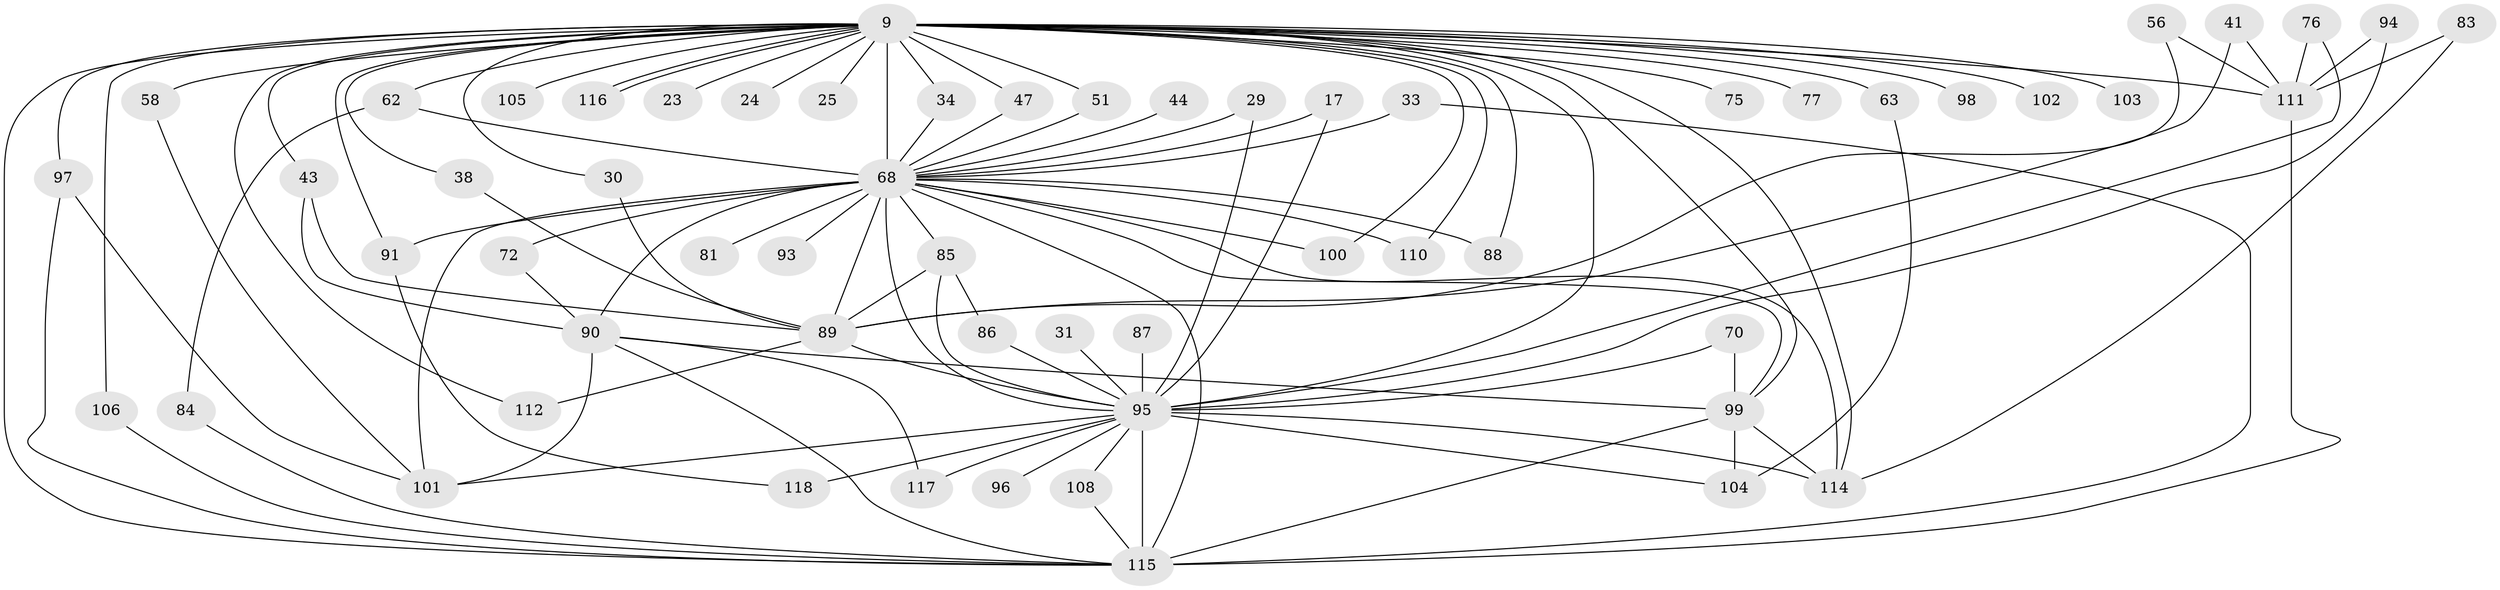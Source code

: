 // original degree distribution, {17: 0.00847457627118644, 16: 0.01694915254237288, 23: 0.00847457627118644, 29: 0.00847457627118644, 19: 0.00847457627118644, 22: 0.00847457627118644, 28: 0.00847457627118644, 32: 0.00847457627118644, 15: 0.00847457627118644, 3: 0.2542372881355932, 7: 0.03389830508474576, 9: 0.01694915254237288, 5: 0.0423728813559322, 2: 0.5254237288135594, 4: 0.0423728813559322}
// Generated by graph-tools (version 1.1) at 2025/49/03/04/25 21:49:59]
// undirected, 59 vertices, 109 edges
graph export_dot {
graph [start="1"]
  node [color=gray90,style=filled];
  9 [super="+8"];
  17;
  23;
  24;
  25;
  29;
  30;
  31;
  33;
  34;
  38;
  41;
  43;
  44;
  47;
  51 [super="+26"];
  56;
  58 [super="+27"];
  62 [super="+52"];
  63;
  68 [super="+18+53+7"];
  70;
  72;
  75;
  76;
  77;
  81;
  83;
  84;
  85 [super="+46"];
  86;
  87;
  88;
  89 [super="+67"];
  90 [super="+48+69+79"];
  91;
  93;
  94;
  95 [super="+19+66+61+92+71+2"];
  96;
  97 [super="+20+59"];
  98;
  99 [super="+21+80"];
  100;
  101 [super="+16"];
  102;
  103;
  104 [super="+82"];
  105;
  106;
  108;
  110;
  111 [super="+39+74+109"];
  112;
  114 [super="+73+113+60"];
  115 [super="+35+37+10"];
  116;
  117;
  118 [super="+107"];
  9 -- 24 [weight=2];
  9 -- 25 [weight=2];
  9 -- 30;
  9 -- 34;
  9 -- 58 [weight=3];
  9 -- 63 [weight=2];
  9 -- 77 [weight=2];
  9 -- 98 [weight=2];
  9 -- 102 [weight=2];
  9 -- 105 [weight=2];
  9 -- 106;
  9 -- 116;
  9 -- 116;
  9 -- 51;
  9 -- 23 [weight=2];
  9 -- 38;
  9 -- 43 [weight=2];
  9 -- 47;
  9 -- 62 [weight=2];
  9 -- 75 [weight=2];
  9 -- 88;
  9 -- 91;
  9 -- 99 [weight=3];
  9 -- 100;
  9 -- 103 [weight=2];
  9 -- 110;
  9 -- 111 [weight=7];
  9 -- 112;
  9 -- 95 [weight=12];
  9 -- 97 [weight=2];
  9 -- 115 [weight=8];
  9 -- 68 [weight=10];
  9 -- 114;
  17 -- 68;
  17 -- 95;
  29 -- 68;
  29 -- 95;
  30 -- 89;
  31 -- 95 [weight=2];
  33 -- 115;
  33 -- 68;
  34 -- 68;
  38 -- 89;
  41 -- 111;
  41 -- 89;
  43 -- 90;
  43 -- 89;
  44 -- 68 [weight=2];
  47 -- 68;
  51 -- 68 [weight=2];
  56 -- 111;
  56 -- 89;
  58 -- 101;
  62 -- 84;
  62 -- 68;
  63 -- 104;
  68 -- 115 [weight=8];
  68 -- 72 [weight=2];
  68 -- 81 [weight=2];
  68 -- 85 [weight=2];
  68 -- 88;
  68 -- 89 [weight=2];
  68 -- 91;
  68 -- 93 [weight=2];
  68 -- 95 [weight=12];
  68 -- 100;
  68 -- 101;
  68 -- 110;
  68 -- 90;
  68 -- 99;
  68 -- 114 [weight=3];
  70 -- 99;
  70 -- 95;
  72 -- 90;
  76 -- 111;
  76 -- 95;
  83 -- 111;
  83 -- 114;
  84 -- 115;
  85 -- 86;
  85 -- 95;
  85 -- 89 [weight=3];
  86 -- 95;
  87 -- 95 [weight=2];
  89 -- 112;
  89 -- 95;
  90 -- 99;
  90 -- 101;
  90 -- 115;
  90 -- 117;
  91 -- 118;
  94 -- 111;
  94 -- 95;
  95 -- 117;
  95 -- 115 [weight=6];
  95 -- 96 [weight=2];
  95 -- 101;
  95 -- 108;
  95 -- 118 [weight=2];
  95 -- 104;
  95 -- 114 [weight=2];
  97 -- 101;
  97 -- 115;
  99 -- 115;
  99 -- 104;
  99 -- 114;
  106 -- 115;
  108 -- 115;
  111 -- 115 [weight=2];
}
